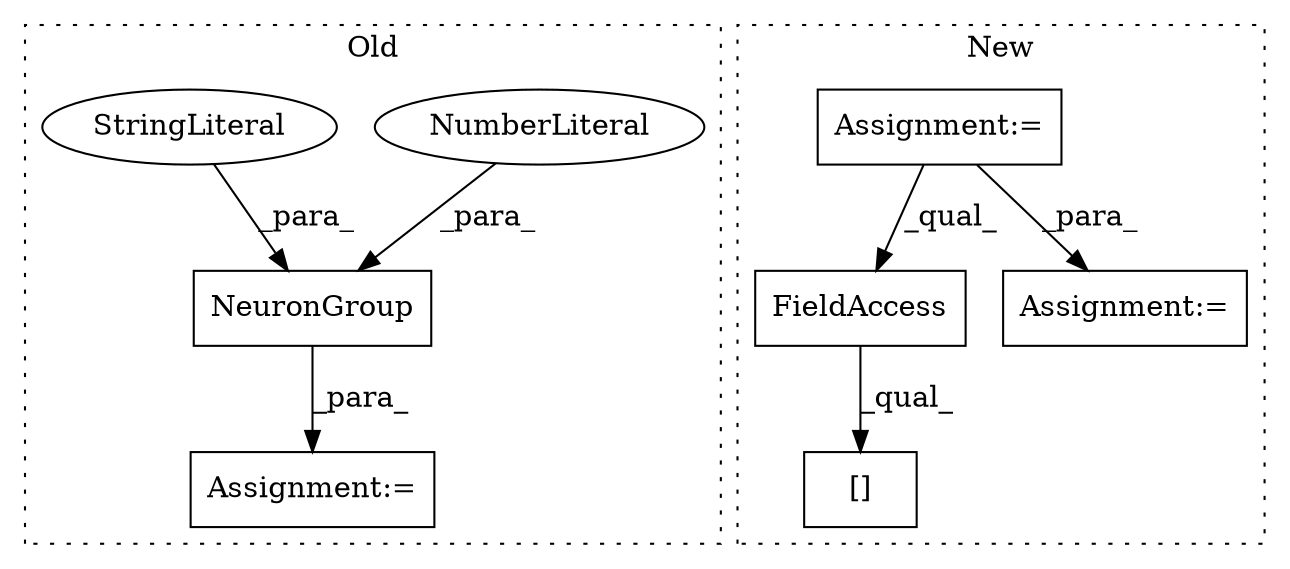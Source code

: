 digraph G {
subgraph cluster0 {
1 [label="NeuronGroup" a="32" s="2215,2614" l="12,1" shape="box"];
3 [label="NumberLiteral" a="34" s="2227" l="1" shape="ellipse"];
4 [label="StringLiteral" a="45" s="2590" l="5" shape="ellipse"];
8 [label="Assignment:=" a="7" s="2214" l="1" shape="box"];
label = "Old";
style="dotted";
}
subgraph cluster1 {
2 [label="[]" a="2" s="2665,2691" l="23,1" shape="box"];
5 [label="FieldAccess" a="22" s="2665" l="22" shape="box"];
6 [label="Assignment:=" a="7" s="1980" l="12" shape="box"];
7 [label="Assignment:=" a="7" s="2246" l="1" shape="box"];
label = "New";
style="dotted";
}
1 -> 8 [label="_para_"];
3 -> 1 [label="_para_"];
4 -> 1 [label="_para_"];
5 -> 2 [label="_qual_"];
6 -> 5 [label="_qual_"];
6 -> 7 [label="_para_"];
}